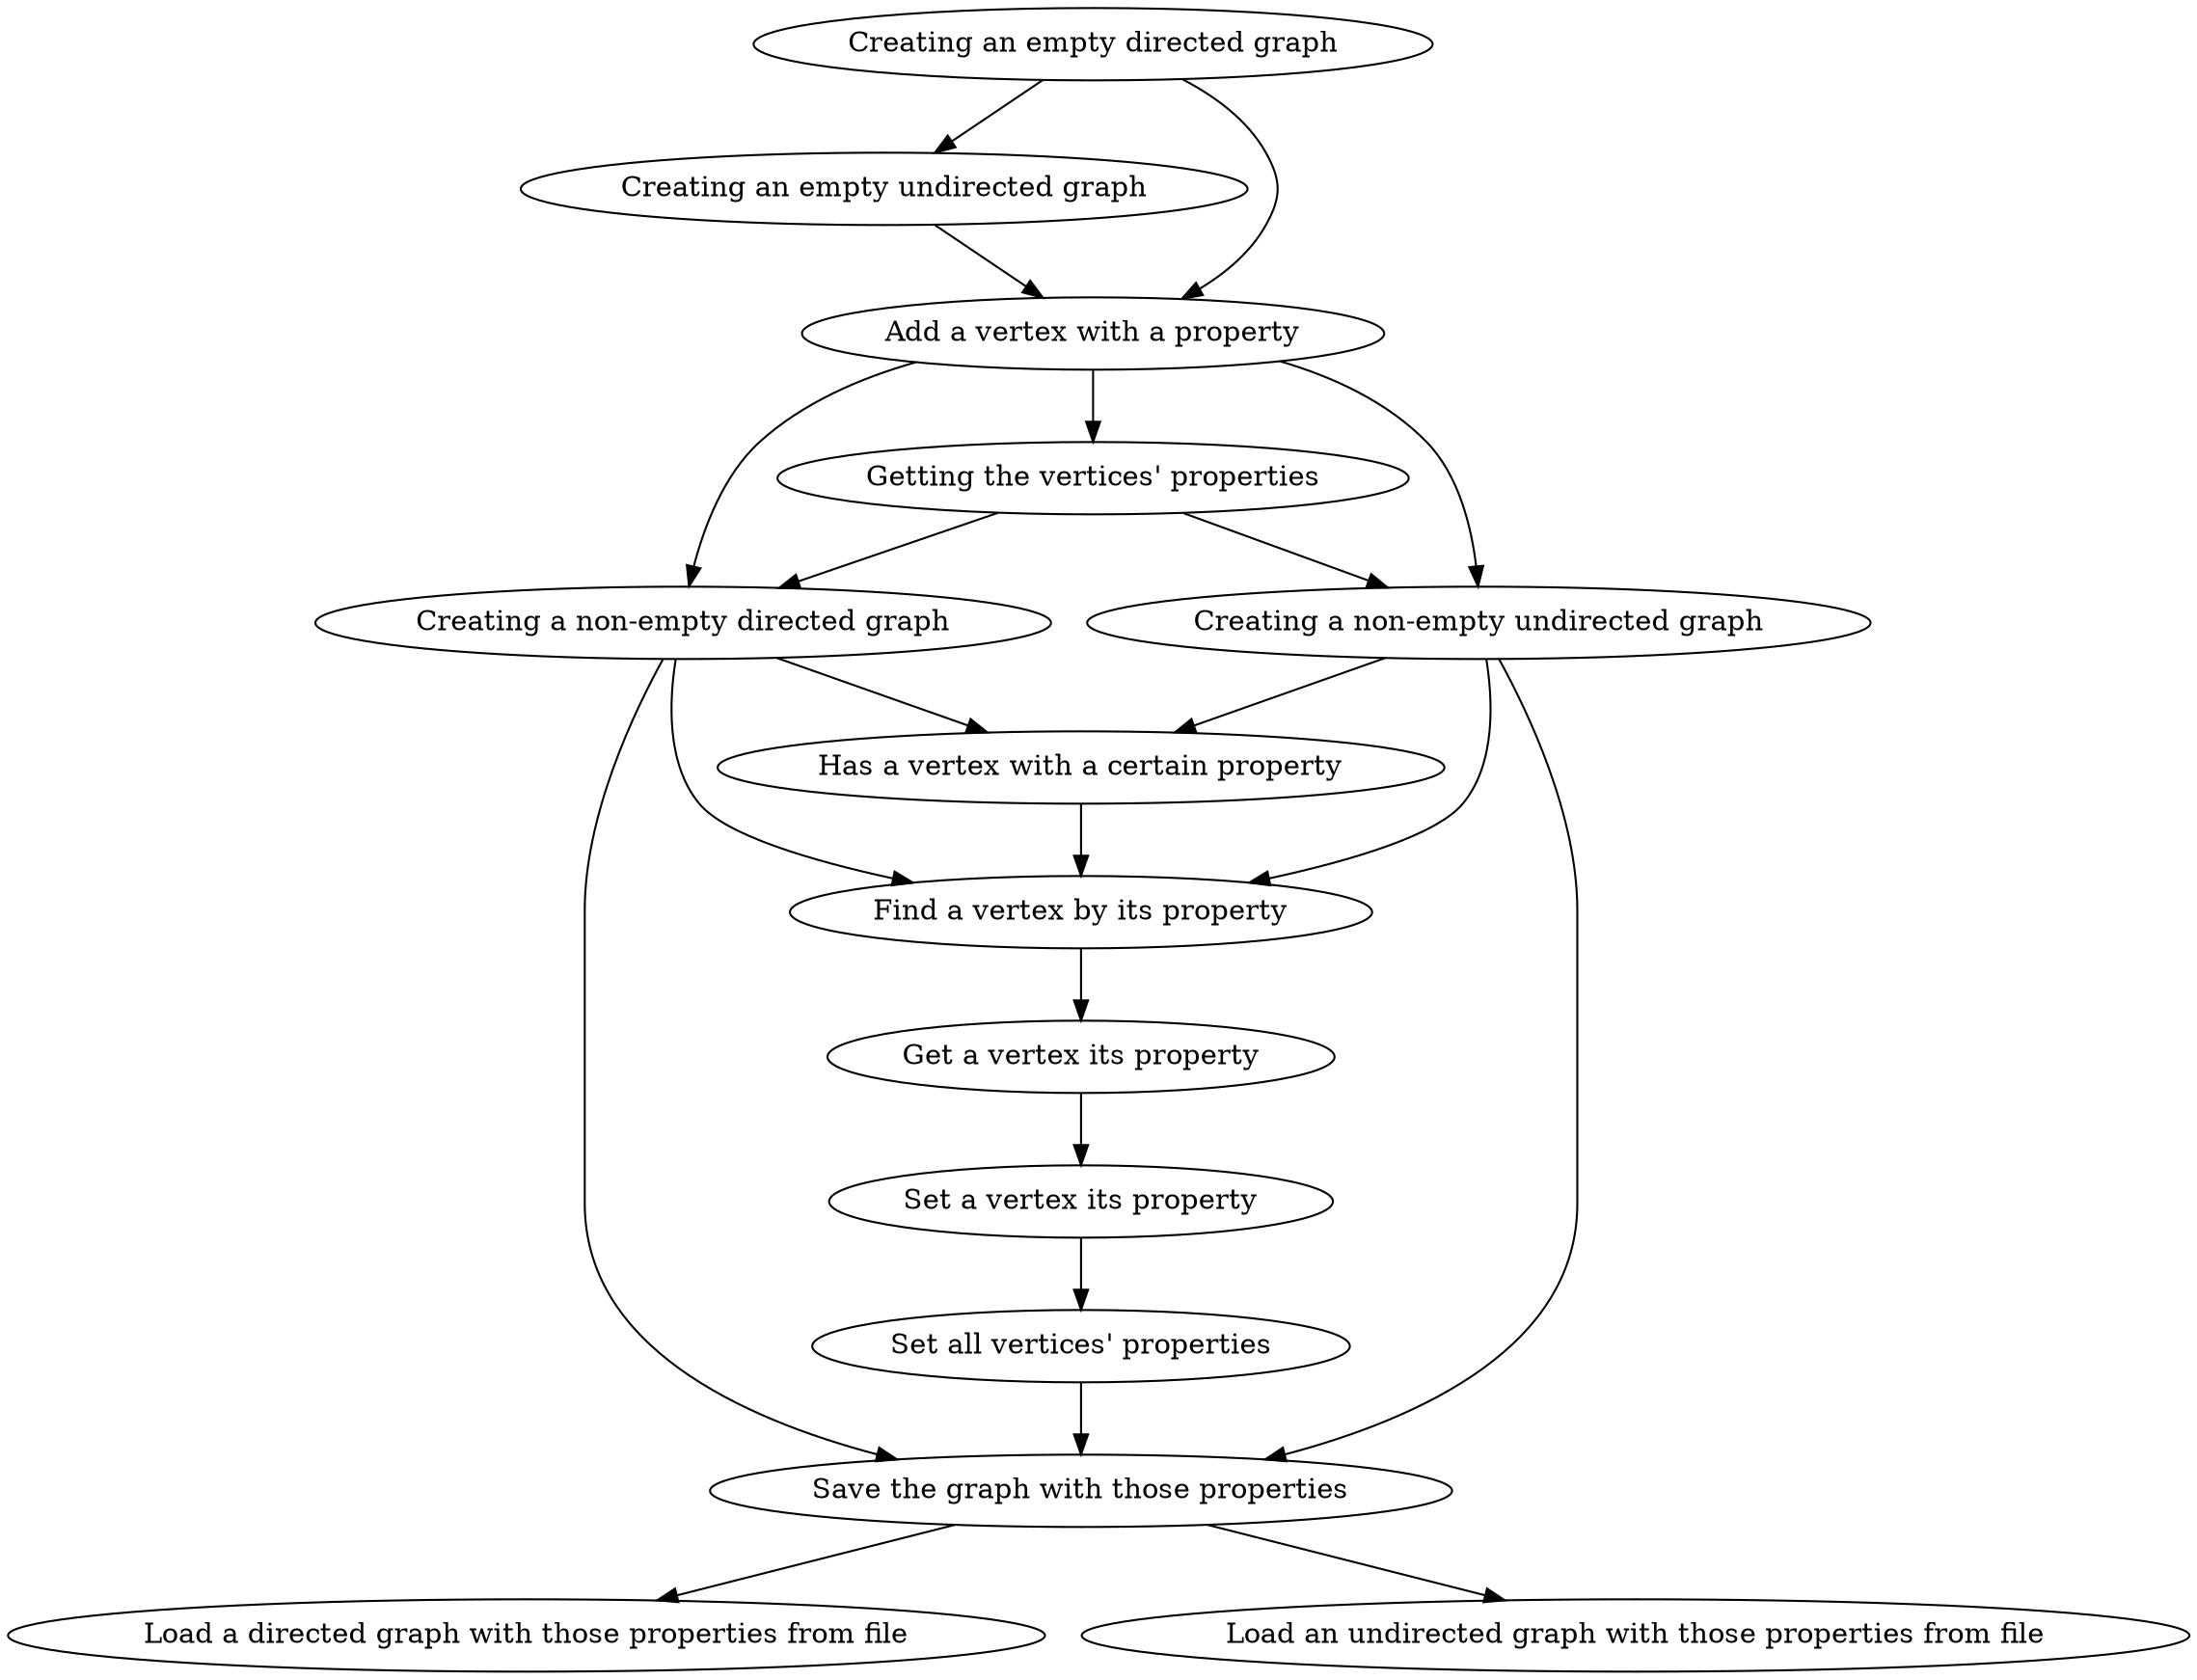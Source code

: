 digraph G {
0[label="Creating an empty directed graph"];
1[label="Creating an empty undirected graph"];
2[label="Add a vertex with a property"];
3[label="Getting the vertices' properties"];
4[label="Creating a non-empty directed graph"];
5[label="Creating a non-empty undirected graph"];
6[label="Has a vertex with a certain property"];
7[label="Find a vertex by its property"];
8[label="Get a vertex its property"];
9[label="Set a vertex its property"];
10[label="Set all vertices' properties"];
11[label="Save the graph with those properties"];
12[label="Load a directed graph with those properties from file"];
13[label="Load an undirected graph with those properties from file"];
0->1 ;
0->2 ;
1->2 ;
2->3 ;
2->4 ;
2->5 ;
3->4 ;
3->5 ;
4->6 ;
4->7 ;
4->11 ;
5->6 ;
5->7 ;
5->11 ;
6->7 ;
7->8 ;
8->9 ;
9->10 ;
10->11 ;
11->12 ;
11->13 ;
}
